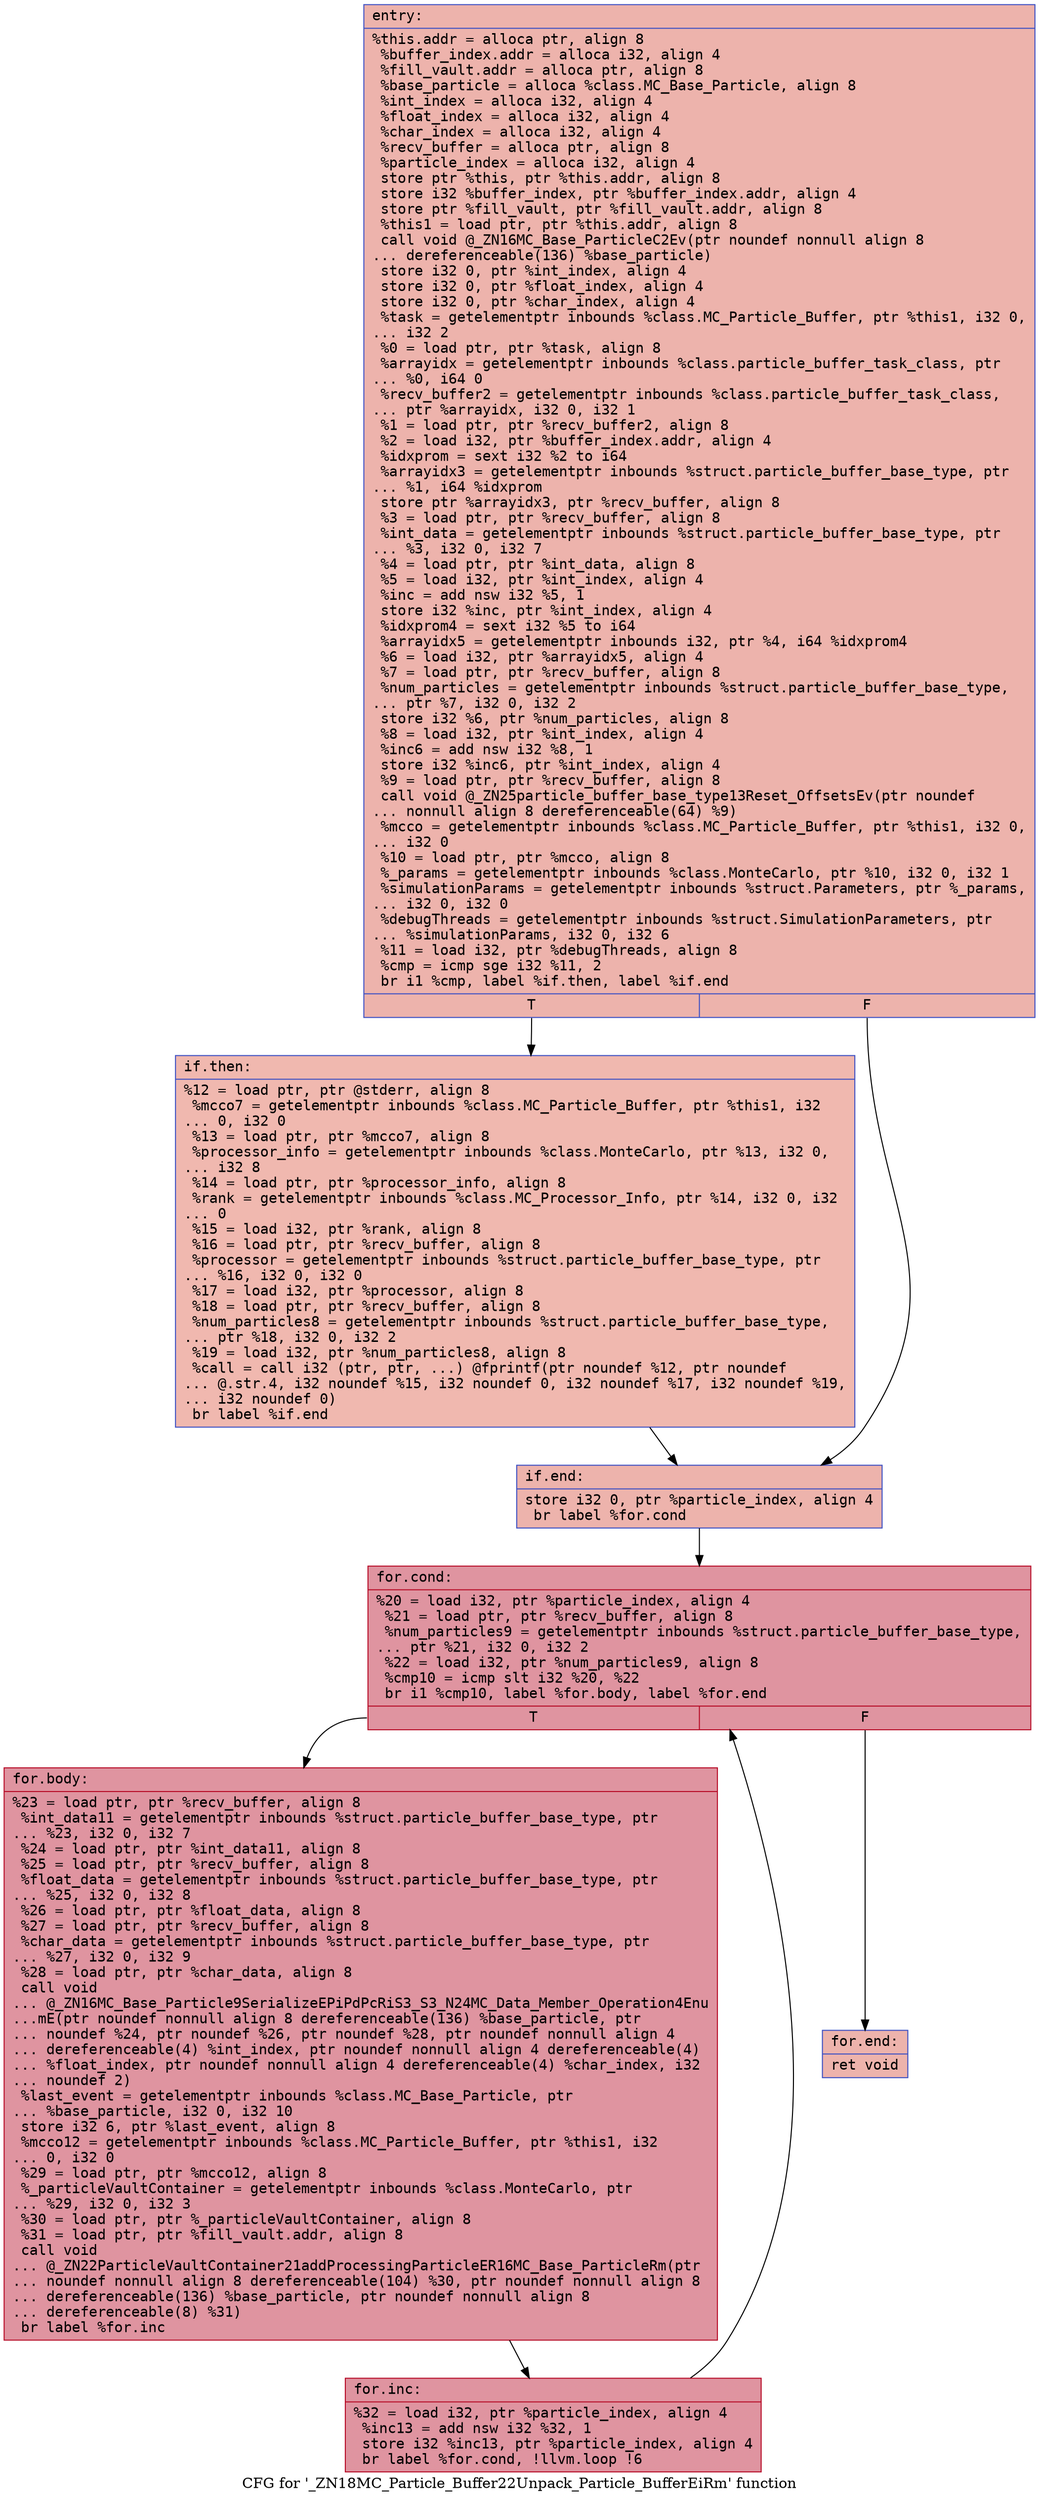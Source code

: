 digraph "CFG for '_ZN18MC_Particle_Buffer22Unpack_Particle_BufferEiRm' function" {
	label="CFG for '_ZN18MC_Particle_Buffer22Unpack_Particle_BufferEiRm' function";

	Node0x558b6945c700 [shape=record,color="#3d50c3ff", style=filled, fillcolor="#d6524470" fontname="Courier",label="{entry:\l|  %this.addr = alloca ptr, align 8\l  %buffer_index.addr = alloca i32, align 4\l  %fill_vault.addr = alloca ptr, align 8\l  %base_particle = alloca %class.MC_Base_Particle, align 8\l  %int_index = alloca i32, align 4\l  %float_index = alloca i32, align 4\l  %char_index = alloca i32, align 4\l  %recv_buffer = alloca ptr, align 8\l  %particle_index = alloca i32, align 4\l  store ptr %this, ptr %this.addr, align 8\l  store i32 %buffer_index, ptr %buffer_index.addr, align 4\l  store ptr %fill_vault, ptr %fill_vault.addr, align 8\l  %this1 = load ptr, ptr %this.addr, align 8\l  call void @_ZN16MC_Base_ParticleC2Ev(ptr noundef nonnull align 8\l... dereferenceable(136) %base_particle)\l  store i32 0, ptr %int_index, align 4\l  store i32 0, ptr %float_index, align 4\l  store i32 0, ptr %char_index, align 4\l  %task = getelementptr inbounds %class.MC_Particle_Buffer, ptr %this1, i32 0,\l... i32 2\l  %0 = load ptr, ptr %task, align 8\l  %arrayidx = getelementptr inbounds %class.particle_buffer_task_class, ptr\l... %0, i64 0\l  %recv_buffer2 = getelementptr inbounds %class.particle_buffer_task_class,\l... ptr %arrayidx, i32 0, i32 1\l  %1 = load ptr, ptr %recv_buffer2, align 8\l  %2 = load i32, ptr %buffer_index.addr, align 4\l  %idxprom = sext i32 %2 to i64\l  %arrayidx3 = getelementptr inbounds %struct.particle_buffer_base_type, ptr\l... %1, i64 %idxprom\l  store ptr %arrayidx3, ptr %recv_buffer, align 8\l  %3 = load ptr, ptr %recv_buffer, align 8\l  %int_data = getelementptr inbounds %struct.particle_buffer_base_type, ptr\l... %3, i32 0, i32 7\l  %4 = load ptr, ptr %int_data, align 8\l  %5 = load i32, ptr %int_index, align 4\l  %inc = add nsw i32 %5, 1\l  store i32 %inc, ptr %int_index, align 4\l  %idxprom4 = sext i32 %5 to i64\l  %arrayidx5 = getelementptr inbounds i32, ptr %4, i64 %idxprom4\l  %6 = load i32, ptr %arrayidx5, align 4\l  %7 = load ptr, ptr %recv_buffer, align 8\l  %num_particles = getelementptr inbounds %struct.particle_buffer_base_type,\l... ptr %7, i32 0, i32 2\l  store i32 %6, ptr %num_particles, align 8\l  %8 = load i32, ptr %int_index, align 4\l  %inc6 = add nsw i32 %8, 1\l  store i32 %inc6, ptr %int_index, align 4\l  %9 = load ptr, ptr %recv_buffer, align 8\l  call void @_ZN25particle_buffer_base_type13Reset_OffsetsEv(ptr noundef\l... nonnull align 8 dereferenceable(64) %9)\l  %mcco = getelementptr inbounds %class.MC_Particle_Buffer, ptr %this1, i32 0,\l... i32 0\l  %10 = load ptr, ptr %mcco, align 8\l  %_params = getelementptr inbounds %class.MonteCarlo, ptr %10, i32 0, i32 1\l  %simulationParams = getelementptr inbounds %struct.Parameters, ptr %_params,\l... i32 0, i32 0\l  %debugThreads = getelementptr inbounds %struct.SimulationParameters, ptr\l... %simulationParams, i32 0, i32 6\l  %11 = load i32, ptr %debugThreads, align 8\l  %cmp = icmp sge i32 %11, 2\l  br i1 %cmp, label %if.then, label %if.end\l|{<s0>T|<s1>F}}"];
	Node0x558b6945c700:s0 -> Node0x558b6945edb0[tooltip="entry -> if.then\nProbability 50.00%" ];
	Node0x558b6945c700:s1 -> Node0x558b6945ee80[tooltip="entry -> if.end\nProbability 50.00%" ];
	Node0x558b6945edb0 [shape=record,color="#3d50c3ff", style=filled, fillcolor="#dc5d4a70" fontname="Courier",label="{if.then:\l|  %12 = load ptr, ptr @stderr, align 8\l  %mcco7 = getelementptr inbounds %class.MC_Particle_Buffer, ptr %this1, i32\l... 0, i32 0\l  %13 = load ptr, ptr %mcco7, align 8\l  %processor_info = getelementptr inbounds %class.MonteCarlo, ptr %13, i32 0,\l... i32 8\l  %14 = load ptr, ptr %processor_info, align 8\l  %rank = getelementptr inbounds %class.MC_Processor_Info, ptr %14, i32 0, i32\l... 0\l  %15 = load i32, ptr %rank, align 8\l  %16 = load ptr, ptr %recv_buffer, align 8\l  %processor = getelementptr inbounds %struct.particle_buffer_base_type, ptr\l... %16, i32 0, i32 0\l  %17 = load i32, ptr %processor, align 8\l  %18 = load ptr, ptr %recv_buffer, align 8\l  %num_particles8 = getelementptr inbounds %struct.particle_buffer_base_type,\l... ptr %18, i32 0, i32 2\l  %19 = load i32, ptr %num_particles8, align 8\l  %call = call i32 (ptr, ptr, ...) @fprintf(ptr noundef %12, ptr noundef\l... @.str.4, i32 noundef %15, i32 noundef 0, i32 noundef %17, i32 noundef %19,\l... i32 noundef 0)\l  br label %if.end\l}"];
	Node0x558b6945edb0 -> Node0x558b6945ee80[tooltip="if.then -> if.end\nProbability 100.00%" ];
	Node0x558b6945ee80 [shape=record,color="#3d50c3ff", style=filled, fillcolor="#d6524470" fontname="Courier",label="{if.end:\l|  store i32 0, ptr %particle_index, align 4\l  br label %for.cond\l}"];
	Node0x558b6945ee80 -> Node0x558b6945fb70[tooltip="if.end -> for.cond\nProbability 100.00%" ];
	Node0x558b6945fb70 [shape=record,color="#b70d28ff", style=filled, fillcolor="#b70d2870" fontname="Courier",label="{for.cond:\l|  %20 = load i32, ptr %particle_index, align 4\l  %21 = load ptr, ptr %recv_buffer, align 8\l  %num_particles9 = getelementptr inbounds %struct.particle_buffer_base_type,\l... ptr %21, i32 0, i32 2\l  %22 = load i32, ptr %num_particles9, align 8\l  %cmp10 = icmp slt i32 %20, %22\l  br i1 %cmp10, label %for.body, label %for.end\l|{<s0>T|<s1>F}}"];
	Node0x558b6945fb70:s0 -> Node0x558b6945fef0[tooltip="for.cond -> for.body\nProbability 96.88%" ];
	Node0x558b6945fb70:s1 -> Node0x558b6945ff70[tooltip="for.cond -> for.end\nProbability 3.12%" ];
	Node0x558b6945fef0 [shape=record,color="#b70d28ff", style=filled, fillcolor="#b70d2870" fontname="Courier",label="{for.body:\l|  %23 = load ptr, ptr %recv_buffer, align 8\l  %int_data11 = getelementptr inbounds %struct.particle_buffer_base_type, ptr\l... %23, i32 0, i32 7\l  %24 = load ptr, ptr %int_data11, align 8\l  %25 = load ptr, ptr %recv_buffer, align 8\l  %float_data = getelementptr inbounds %struct.particle_buffer_base_type, ptr\l... %25, i32 0, i32 8\l  %26 = load ptr, ptr %float_data, align 8\l  %27 = load ptr, ptr %recv_buffer, align 8\l  %char_data = getelementptr inbounds %struct.particle_buffer_base_type, ptr\l... %27, i32 0, i32 9\l  %28 = load ptr, ptr %char_data, align 8\l  call void\l... @_ZN16MC_Base_Particle9SerializeEPiPdPcRiS3_S3_N24MC_Data_Member_Operation4Enu\l...mE(ptr noundef nonnull align 8 dereferenceable(136) %base_particle, ptr\l... noundef %24, ptr noundef %26, ptr noundef %28, ptr noundef nonnull align 4\l... dereferenceable(4) %int_index, ptr noundef nonnull align 4 dereferenceable(4)\l... %float_index, ptr noundef nonnull align 4 dereferenceable(4) %char_index, i32\l... noundef 2)\l  %last_event = getelementptr inbounds %class.MC_Base_Particle, ptr\l... %base_particle, i32 0, i32 10\l  store i32 6, ptr %last_event, align 8\l  %mcco12 = getelementptr inbounds %class.MC_Particle_Buffer, ptr %this1, i32\l... 0, i32 0\l  %29 = load ptr, ptr %mcco12, align 8\l  %_particleVaultContainer = getelementptr inbounds %class.MonteCarlo, ptr\l... %29, i32 0, i32 3\l  %30 = load ptr, ptr %_particleVaultContainer, align 8\l  %31 = load ptr, ptr %fill_vault.addr, align 8\l  call void\l... @_ZN22ParticleVaultContainer21addProcessingParticleER16MC_Base_ParticleRm(ptr\l... noundef nonnull align 8 dereferenceable(104) %30, ptr noundef nonnull align 8\l... dereferenceable(136) %base_particle, ptr noundef nonnull align 8\l... dereferenceable(8) %31)\l  br label %for.inc\l}"];
	Node0x558b6945fef0 -> Node0x558b694614b0[tooltip="for.body -> for.inc\nProbability 100.00%" ];
	Node0x558b694614b0 [shape=record,color="#b70d28ff", style=filled, fillcolor="#b70d2870" fontname="Courier",label="{for.inc:\l|  %32 = load i32, ptr %particle_index, align 4\l  %inc13 = add nsw i32 %32, 1\l  store i32 %inc13, ptr %particle_index, align 4\l  br label %for.cond, !llvm.loop !6\l}"];
	Node0x558b694614b0 -> Node0x558b6945fb70[tooltip="for.inc -> for.cond\nProbability 100.00%" ];
	Node0x558b6945ff70 [shape=record,color="#3d50c3ff", style=filled, fillcolor="#d6524470" fontname="Courier",label="{for.end:\l|  ret void\l}"];
}
